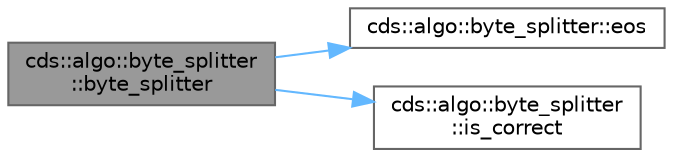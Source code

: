 digraph "cds::algo::byte_splitter::byte_splitter"
{
 // LATEX_PDF_SIZE
  bgcolor="transparent";
  edge [fontname=Helvetica,fontsize=10,labelfontname=Helvetica,labelfontsize=10];
  node [fontname=Helvetica,fontsize=10,shape=box,height=0.2,width=0.4];
  rankdir="LR";
  Node1 [id="Node000001",label="cds::algo::byte_splitter\l::byte_splitter",height=0.2,width=0.4,color="gray40", fillcolor="grey60", style="filled", fontcolor="black",tooltip="Initializises the splitter with reference to h and start bit offset nBitOffset"];
  Node1 -> Node2 [id="edge1_Node000001_Node000002",color="steelblue1",style="solid",tooltip=" "];
  Node2 [id="Node000002",label="cds::algo::byte_splitter::eos",height=0.2,width=0.4,color="grey40", fillcolor="white", style="filled",URL="$classcds_1_1algo_1_1byte__splitter.html#a63bfbd41befe0dc9dd938e140787d152",tooltip="Returns true if end-of-stream encountered"];
  Node1 -> Node3 [id="edge2_Node000001_Node000003",color="steelblue1",style="solid",tooltip=" "];
  Node3 [id="Node000003",label="cds::algo::byte_splitter\l::is_correct",height=0.2,width=0.4,color="grey40", fillcolor="white", style="filled",URL="$classcds_1_1algo_1_1byte__splitter.html#a72a04a4c171c2c21f91107cbedb9a2f9",tooltip="Checks if count is multiple of 8"];
}
